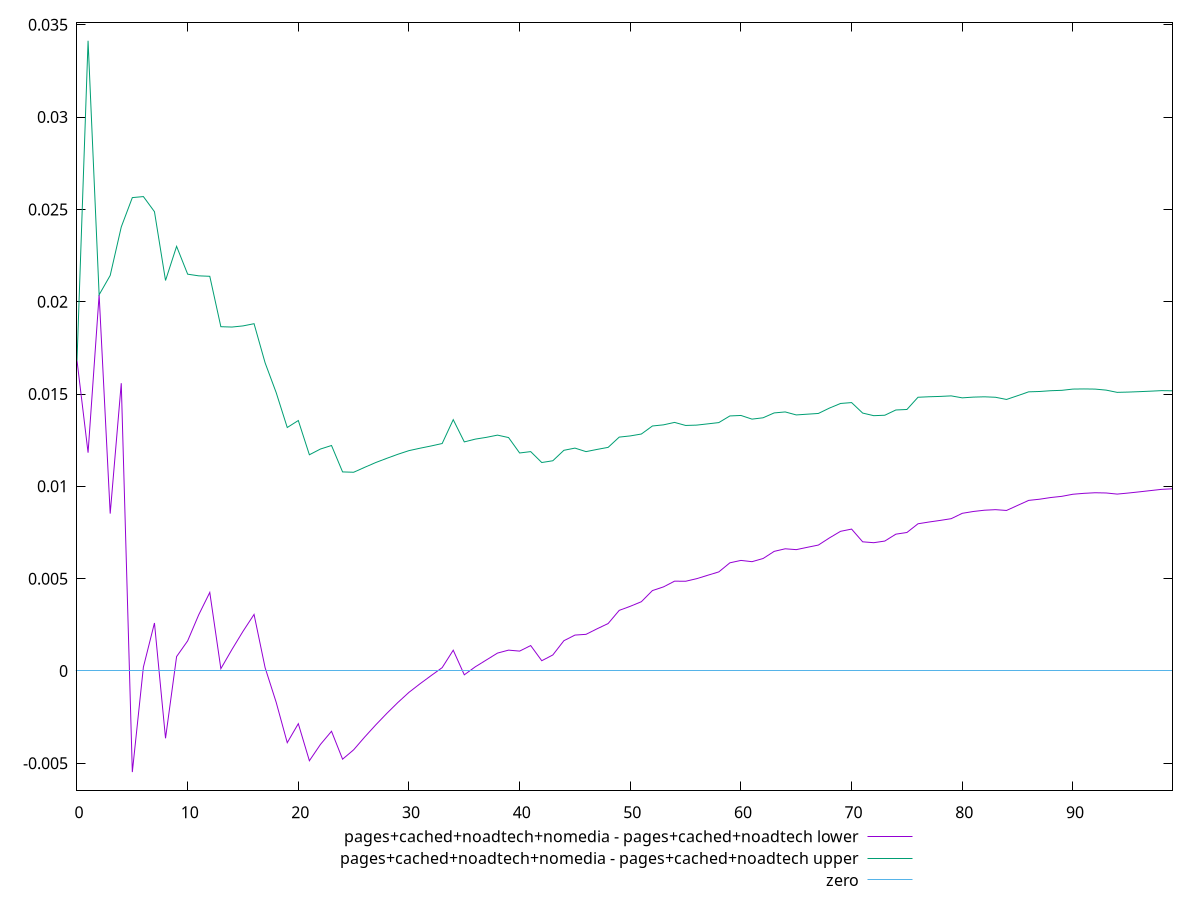 reset

$pagesCachedNoadtechNomediaPagesCachedNoadtechLower <<EOF
0 0.016811407552024926
1 0.011822252791507858
2 0.020374780238800683
3 0.00852297850635065
4 0.015585663518810248
5 -0.00547675998341632
6 0.0002094754343832158
7 0.002597521474468883
8 -0.0036444711311388756
9 0.0007787802798427876
10 0.0016309657556487275
11 0.003042738332821638
12 0.004254081577031773
13 0.00012365885120679647
14 0.0011604800817898893
15 0.002145845957626588
16 0.0030616662334506262
17 0.0001764479974485384
18 -0.001698238638623924
19 -0.0038843787221193027
20 -0.0028553998178562946
21 -0.004863173695250916
22 -0.003979219550784898
23 -0.0032657650468454888
24 -0.004777815456105299
25 -0.004269813718297074
26 -0.0035774543866740937
27 -0.0029191133458265133
28 -0.002295968060581895
29 -0.001704627851635561
30 -0.0011569016930566556
31 -0.0006923720918059692
32 -0.0002513894065069907
33 0.00017973715285083802
34 0.001124300420948343
35 -0.00020775234300843184
36 0.00022797585484162202
37 0.0005979620732351103
38 0.0009684836679327343
39 0.0011284849116891893
40 0.00107577567685215
41 0.0013763507301523424
42 0.0005547984280152522
43 0.000866835534226288
44 0.001639728873041972
45 0.0019439540947538735
46 0.001983634414375336
47 0.0022843615423733046
48 0.002569900801310289
49 0.0032820374376077606
50 0.003503006691677555
51 0.003750322002004934
52 0.004353964378817621
53 0.004553920242162218
54 0.004864110235299725
55 0.00485818236822653
56 0.004998844248244937
57 0.005183738395666944
58 0.005365427361706352
59 0.005857642618177537
60 0.005988037580901144
61 0.005918908531558092
62 0.0060907053363490615
63 0.006476925067919687
64 0.00661712559470418
65 0.0065713154218581165
66 0.006697259591548311
67 0.006819584146175937
68 0.007207338031091699
69 0.007562769563505658
70 0.00768412924694842
71 0.006995245996169911
72 0.006947037492408315
73 0.007036136448685811
74 0.007409517848642883
75 0.007499849173109825
76 0.007971681135374317
77 0.008067883566833224
78 0.008153567741532511
79 0.008248095957079638
80 0.008538567395957274
81 0.008637542792934895
82 0.008706069677102512
83 0.008736352885352275
84 0.008693649926599645
85 0.008966066776599904
86 0.009238186353559715
87 0.00930312361762262
88 0.0093940581018909
89 0.00945852804444076
90 0.00957129583445766
91 0.009620724319749356
92 0.009652423171915916
93 0.009640241541561753
94 0.009579459281854101
95 0.009636442968204427
96 0.009701022239623209
97 0.009768572203088334
98 0.00983549066558841
99 0.009866410211680257
EOF

$pagesCachedNoadtechNomediaPagesCachedNoadtechUpper <<EOF
0 0.016811407552024926
1 0.03413243698228139
2 0.020374780238800683
3 0.02142197276117363
4 0.024046844366765237
5 0.02563792163882969
6 0.025693138832441613
7 0.02487431552836063
8 0.021149056182744444
9 0.022997274378132933
10 0.021490330464431683
11 0.021400415347497714
12 0.021375228536638872
13 0.018645720908342822
14 0.018627038043546523
15 0.01868851185559959
16 0.018808097016548717
17 0.01668738278821935
18 0.015075913532770909
19 0.013185949176408446
20 0.013564076567353565
21 0.011709742014822005
22 0.012020255124026992
23 0.012211405969580355
24 0.010780881504576638
25 0.010762324259987495
26 0.011030494851930504
27 0.011289497135589584
28 0.011517476281367497
29 0.011736969764332868
30 0.011933790622522589
31 0.012064494817889203
32 0.012186010741800984
33 0.012318602417630348
34 0.01361065234696247
35 0.0124066516960806
36 0.012557630487978599
37 0.012653414920220579
38 0.012773181897836433
39 0.01264146750202929
40 0.011806524627751539
41 0.011880149718268295
42 0.011289219874569939
43 0.011385364112330484
44 0.011951346774897627
45 0.012070409293278208
46 0.011879835328048026
47 0.011999425322961409
48 0.01211069040600684
49 0.01266598825246083
50 0.012730878582056928
51 0.012832828791530738
52 0.013268142892808876
53 0.013330171753210447
54 0.013462129976072022
55 0.013297294178687321
56 0.01331548211641852
57 0.013383490264883995
58 0.013452187663954576
59 0.013812430515803633
60 0.013838671610589399
61 0.013639898614030904
62 0.01371271934878801
63 0.013975627031504406
64 0.014029414809963
65 0.013866965210303128
66 0.013907651305219104
67 0.013947105808383167
68 0.014238439253159423
69 0.014488313307410735
70 0.014535595921520398
71 0.013968151331663233
72 0.013826853241435854
73 0.013850394241549461
74 0.01413525313563821
75 0.014162531449969522
76 0.014823939968523894
77 0.014851401023855924
78 0.014869684000790714
79 0.014898830125709594
80 0.014792281897624927
81 0.014832016319858908
82 0.014849019273978649
83 0.014824053205676554
84 0.01470560036771935
85 0.014908276590572075
86 0.015117915638777128
87 0.015137003413209917
88 0.015178790814118182
89 0.015199680412161956
90 0.015267016939135725
91 0.015275373450713954
92 0.01526638717913523
93 0.015211244069217792
94 0.015089616477105279
95 0.015104616679853746
96 0.015127560823974267
97 0.015153383499369032
98 0.015182960792420108
99 0.015174698706842035
EOF

set key outside below
set xrange [0:99]
set yrange [-0.00647675998341632:0.03513243698228139]
set trange [-0.00647675998341632:0.03513243698228139]
set terminal svg size 640, 520 enhanced background rgb 'white'
set output "report_00016_2021-02-10T13-31-48.338Z/meta/scoreEstimate/diff/3_sub_2.svg"

plot $pagesCachedNoadtechNomediaPagesCachedNoadtechLower title "pages+cached+noadtech+nomedia - pages+cached+noadtech lower" with line, \
     $pagesCachedNoadtechNomediaPagesCachedNoadtechUpper title "pages+cached+noadtech+nomedia - pages+cached+noadtech upper" with line, \
     0 title "zero"

reset
